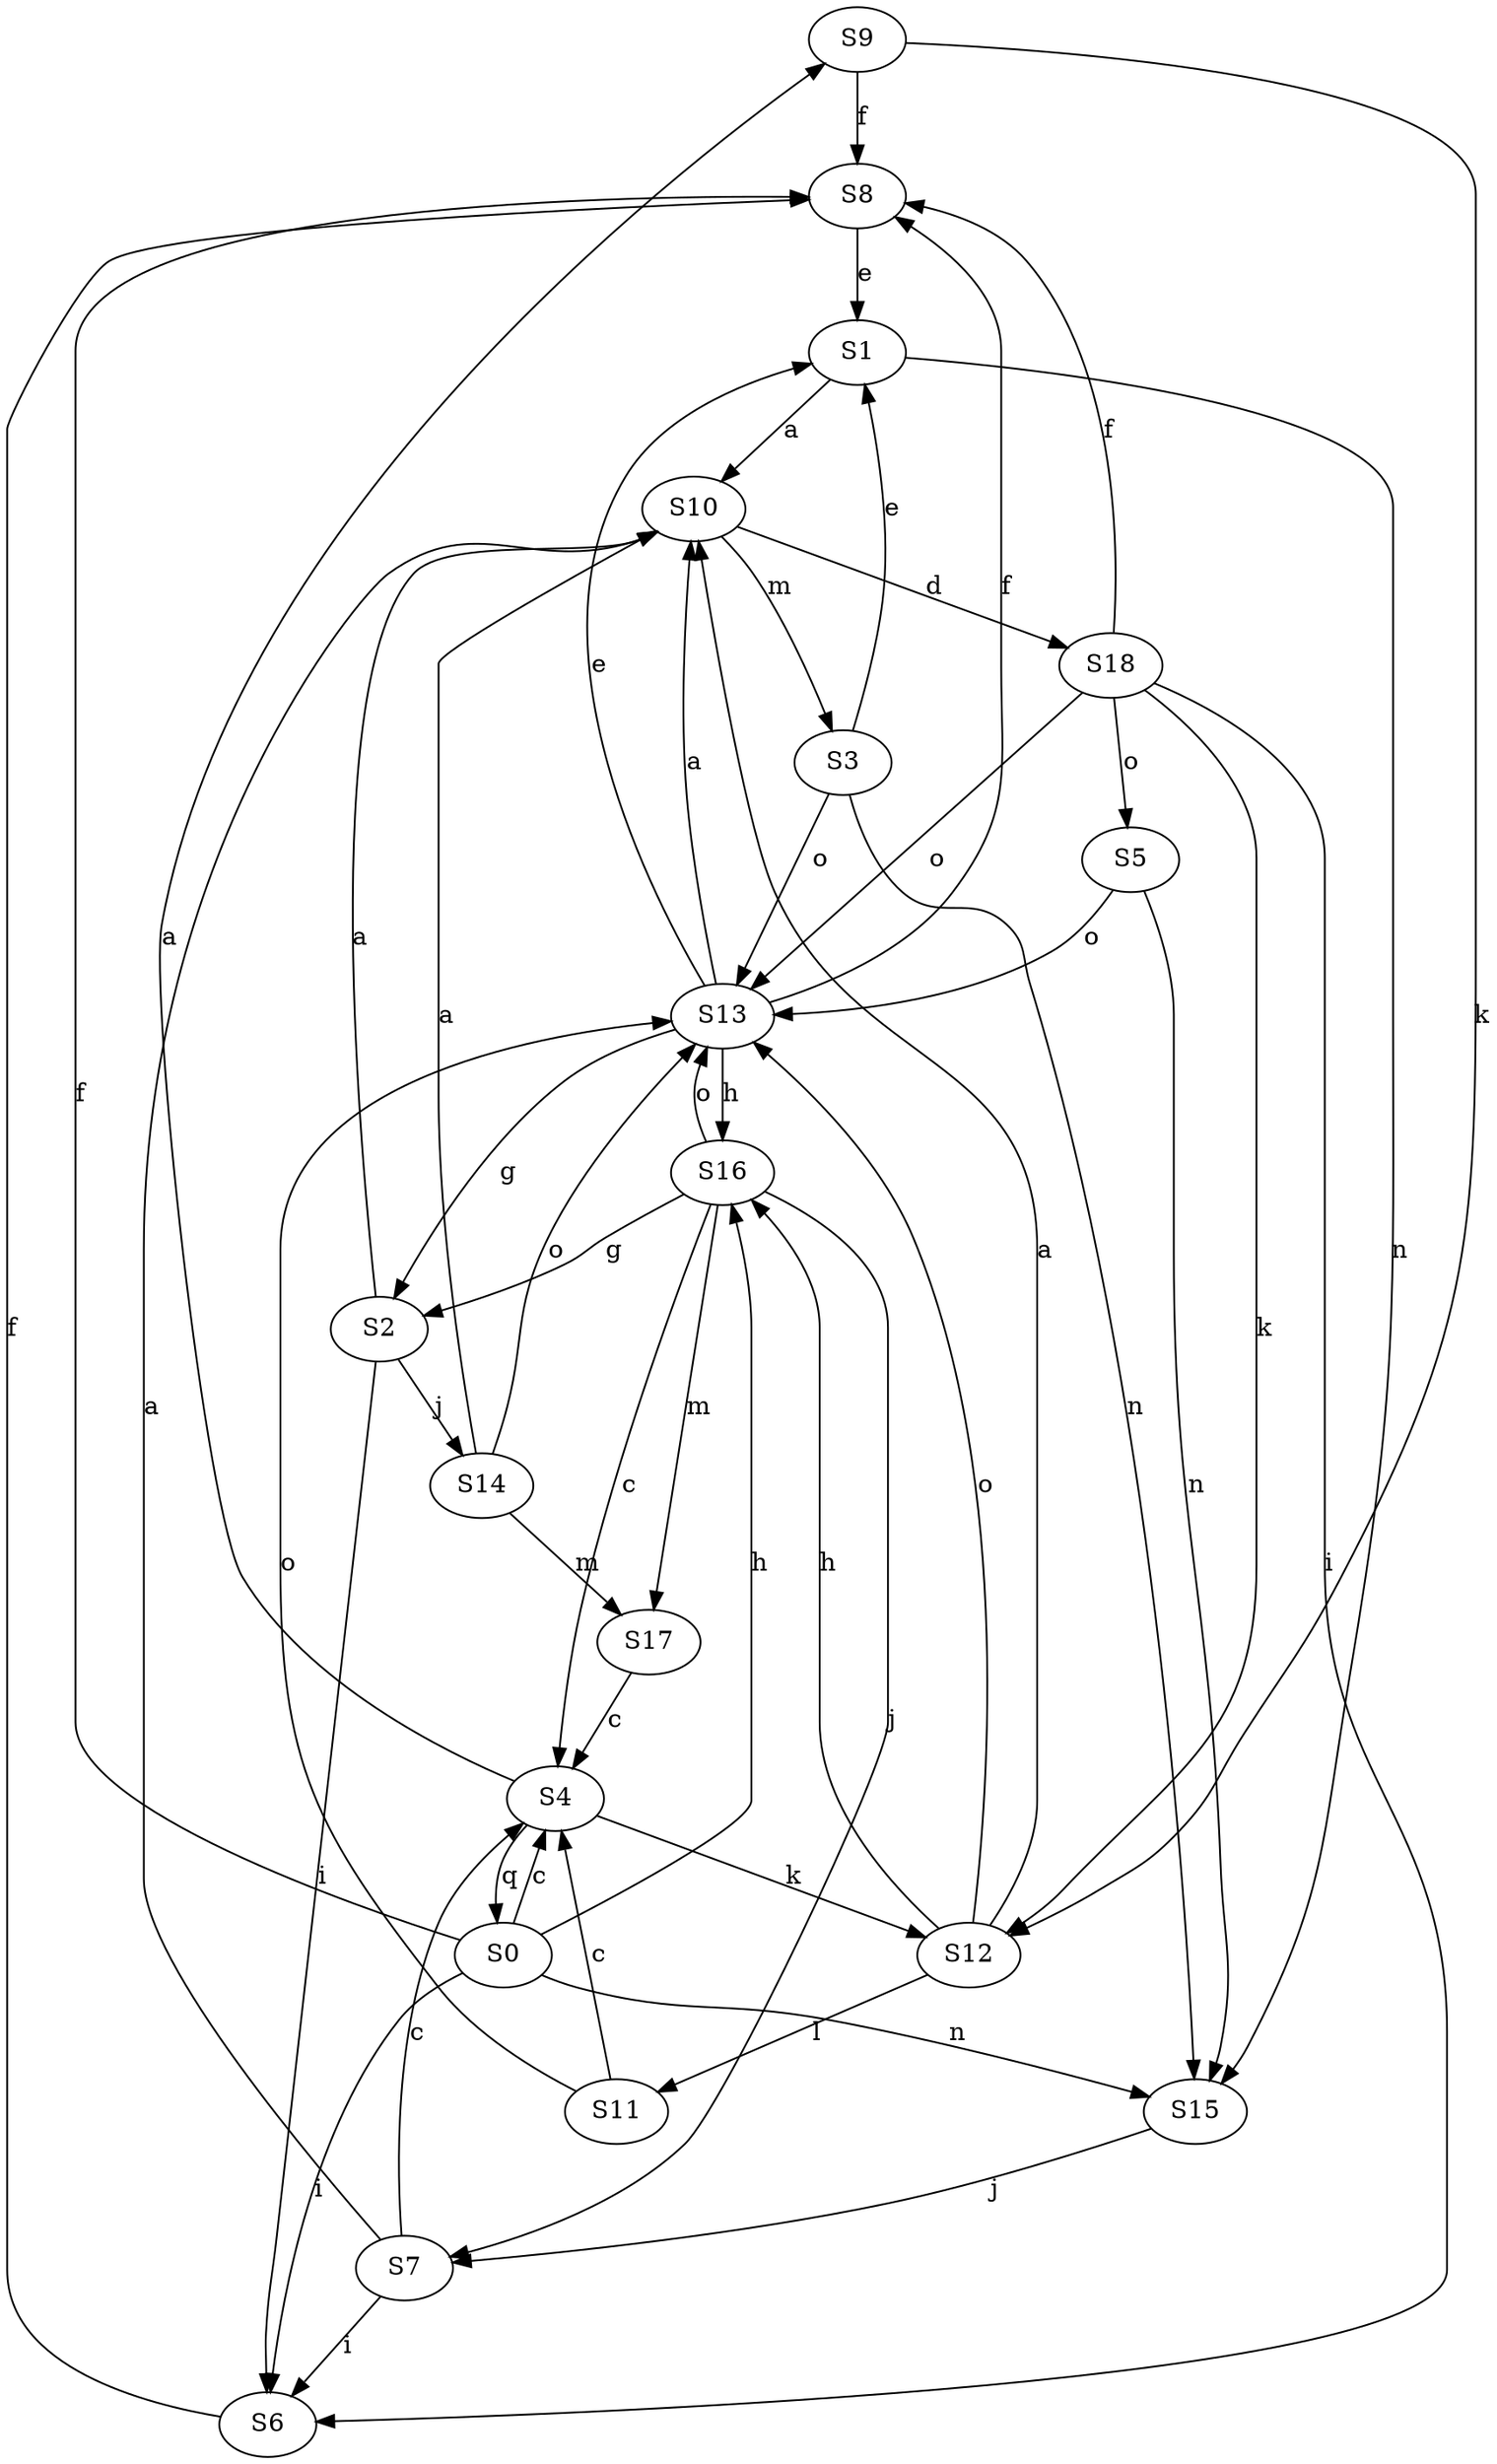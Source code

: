 strict digraph  {
S9;
S10;
S4;
S18;
S1;
S8;
S2;
S16;
S6;
S14;
S7;
S12;
S11;
S3;
S17;
S15;
S5;
S13;
S0;
S9 -> S8  [label=f];
S9 -> S12  [label=k];
S10 -> S18  [label=d];
S10 -> S3  [label=m];
S4 -> S9  [label=a];
S4 -> S12  [label=k];
S4 -> S0  [label=q];
S18 -> S8  [label=f];
S18 -> S6  [label=i];
S18 -> S12  [label=k];
S18 -> S5  [label=o];
S18 -> S13  [label=o];
S1 -> S10  [label=a];
S1 -> S15  [label=n];
S8 -> S1  [label=e];
S2 -> S10  [label=a];
S2 -> S6  [label=i];
S2 -> S14  [label=j];
S16 -> S4  [label=c];
S16 -> S2  [label=g];
S16 -> S7  [label=j];
S16 -> S17  [label=m];
S16 -> S13  [label=o];
S6 -> S8  [label=f];
S14 -> S10  [label=a];
S14 -> S17  [label=m];
S14 -> S13  [label=o];
S7 -> S10  [label=a];
S7 -> S4  [label=c];
S7 -> S6  [label=i];
S12 -> S10  [label=a];
S12 -> S16  [label=h];
S12 -> S11  [label=l];
S12 -> S13  [label=o];
S11 -> S4  [label=c];
S11 -> S13  [label=o];
S3 -> S1  [label=e];
S3 -> S15  [label=n];
S3 -> S13  [label=o];
S17 -> S4  [label=c];
S15 -> S7  [label=j];
S5 -> S15  [label=n];
S5 -> S13  [label=o];
S13 -> S10  [label=a];
S13 -> S1  [label=e];
S13 -> S8  [label=f];
S13 -> S2  [label=g];
S13 -> S16  [label=h];
S0 -> S4  [label=c];
S0 -> S8  [label=f];
S0 -> S16  [label=h];
S0 -> S6  [label=i];
S0 -> S15  [label=n];
}
